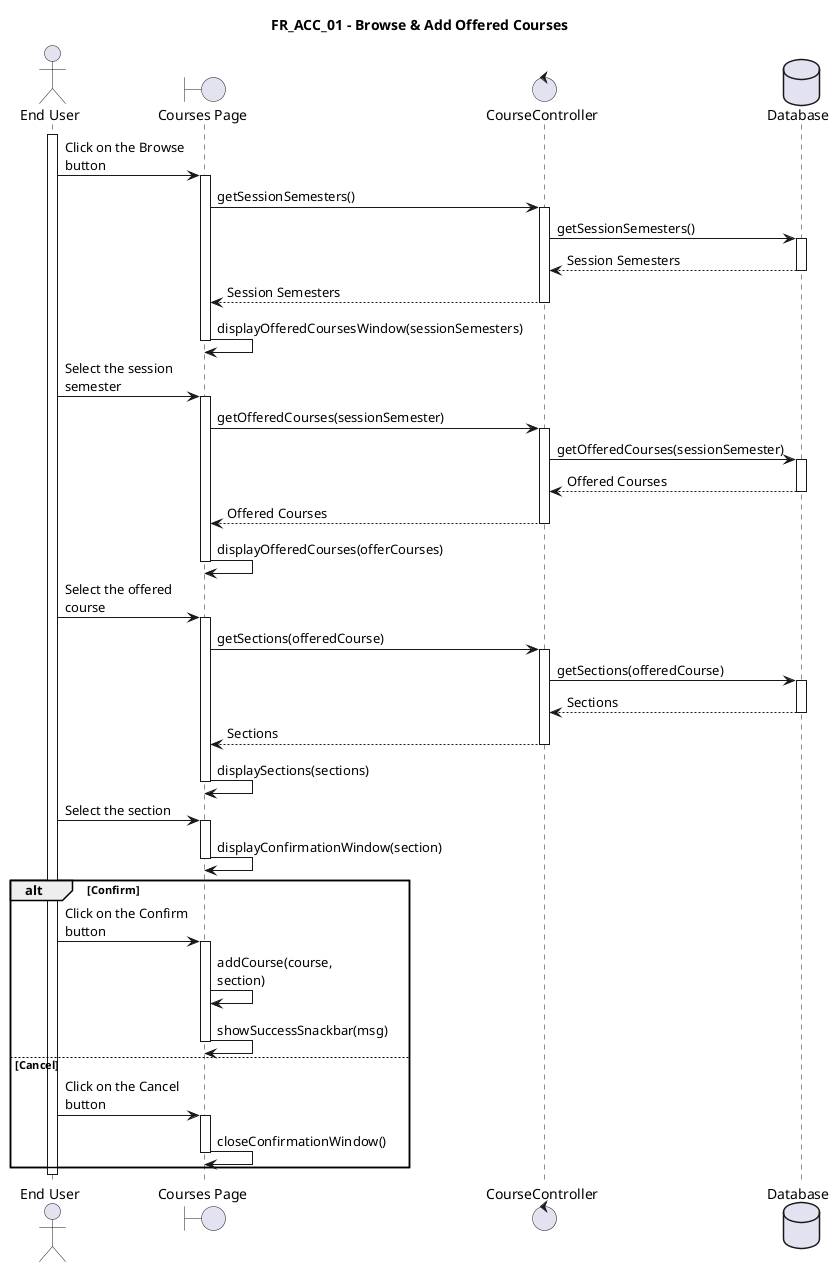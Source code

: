 @startuml FR_ACC_01
title FR_ACC_01 - Browse & Add Offered Courses
skinparam maxMessageSize 125

actor "End User" as eu
boundary "Courses Page" as fe
control "CourseController" as ct
' entity "Timetable" as en
database "Database" as db

activate eu

eu -> fe ++ : Click on the Browse button
fe -> ct ++ : getSessionSemesters()
ct -> db ++ : getSessionSemesters()
return Session Semesters
return Session Semesters
fe -> fe -- : displayOfferedCoursesWindow(sessionSemesters)

eu -> fe ++ : Select the session semester
fe -> ct ++ : getOfferedCourses(sessionSemester)
ct -> db ++ : getOfferedCourses(sessionSemester)
return Offered Courses
return Offered Courses
fe -> fe -- : displayOfferedCourses(offerCourses)

eu -> fe ++ : Select the offered course
fe -> ct ++ : getSections(offeredCourse)
ct -> db ++ : getSections(offeredCourse)
return Sections
return Sections
fe -> fe -- : displaySections(sections)

eu -> fe ++ : Select the section
fe -> fe --: displayConfirmationWindow(section)

alt Confirm
    eu -> fe ++ : Click on the Confirm button
    fe -> fe : addCourse(course, section)
    fe -> fe -- : showSuccessSnackbar(msg)
else Cancel
    eu -> fe ++ : Click on the Cancel button
    fe -> fe -- : closeConfirmationWindow()
end


deactivate eu

@enduml